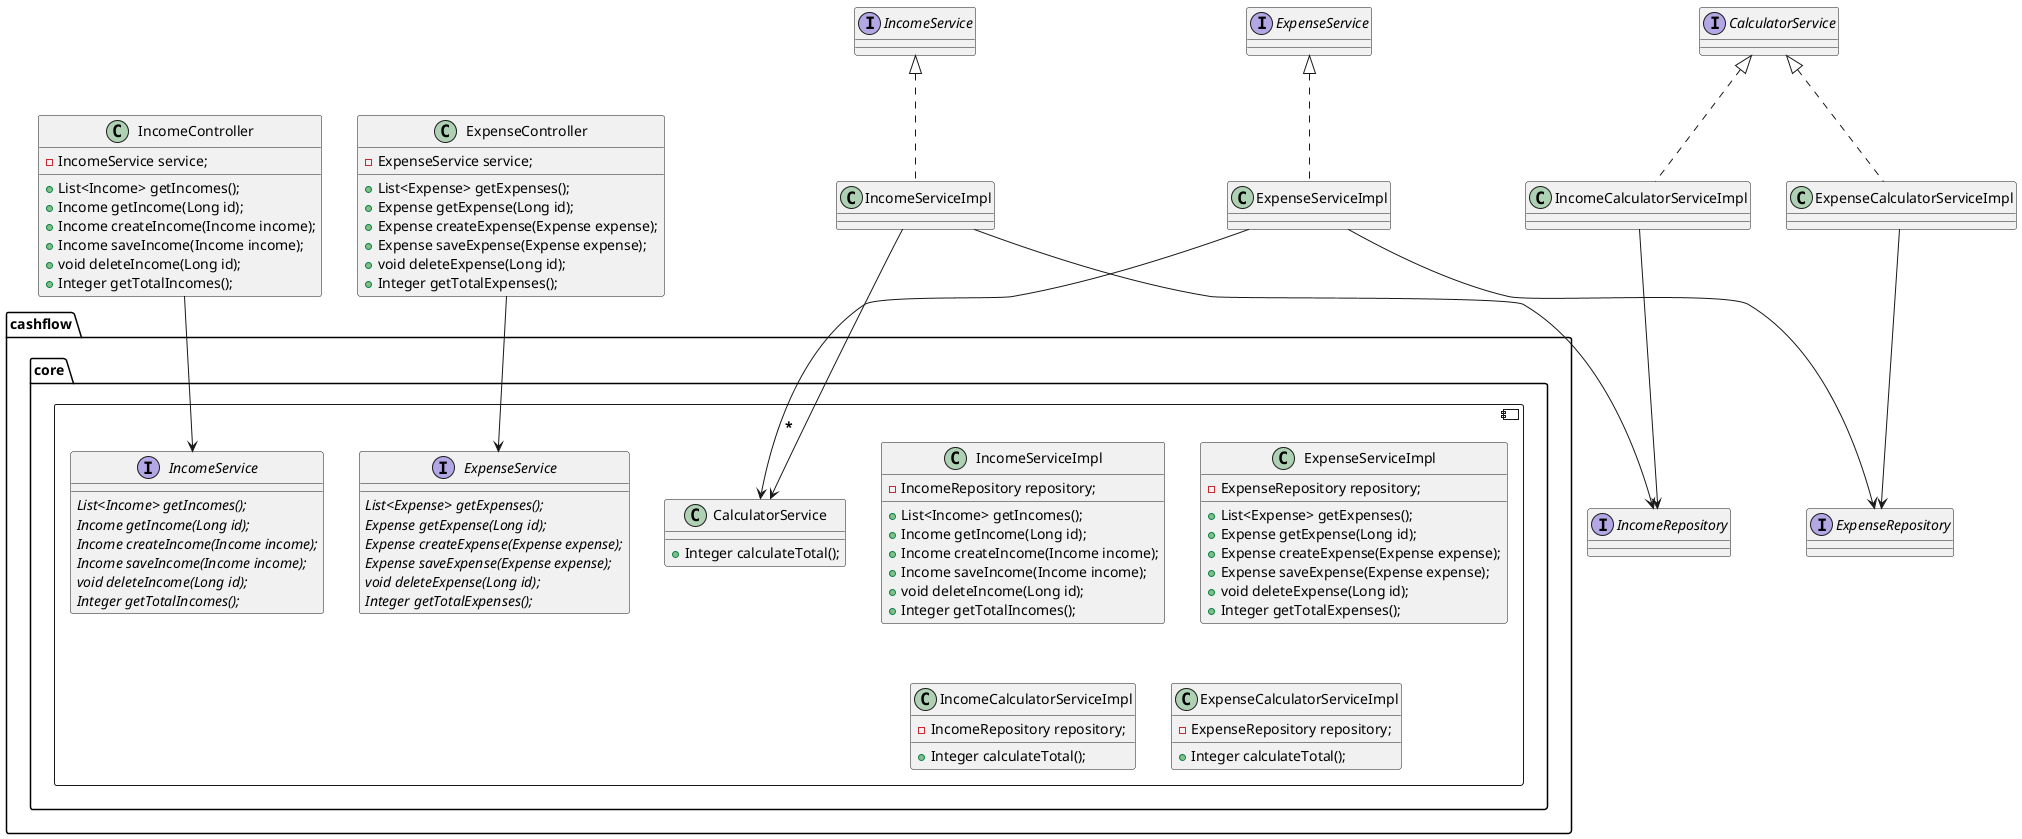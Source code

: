 @startuml
interface IncomeRepository{
}

interface ExpenseRepository{
}

class IncomeController {
    - IncomeService service;
    + List<Income> getIncomes();
    + Income getIncome(Long id);
    + Income createIncome(Income income);
    + Income saveIncome(Income income);
    + void deleteIncome(Long id);
    + Integer getTotalIncomes();
}

class ExpenseController {
    - ExpenseService service;
    + List<Expense> getExpenses();
    + Expense getExpense(Long id);
    + Expense createExpense(Expense expense);
    + Expense saveExpense(Expense expense);
    + void deleteExpense(Long id);
    + Integer getTotalExpenses();
}

component cashflow.core.* {
class IncomeServiceImpl {
    - IncomeRepository repository;
    + List<Income> getIncomes();
    + Income getIncome(Long id);
    + Income createIncome(Income income);
    + Income saveIncome(Income income);
    + void deleteIncome(Long id);
    + Integer getTotalIncomes();
}

class ExpenseServiceImpl {
    - ExpenseRepository repository;
    + List<Expense> getExpenses();
    + Expense getExpense(Long id);
    + Expense createExpense(Expense expense);
    + Expense saveExpense(Expense expense);
    + void deleteExpense(Long id);
    + Integer getTotalExpenses();
}

interface IncomeService{
    {abstract} List<Income> getIncomes();
    {abstract} Income getIncome(Long id);
    {abstract} Income createIncome(Income income);
    {abstract} Income saveIncome(Income income);
    {abstract} void deleteIncome(Long id);
    {abstract} Integer getTotalIncomes();
}

interface ExpenseService{
    {abstract} List<Expense> getExpenses();
    {abstract} Expense getExpense(Long id);
    {abstract} Expense createExpense(Expense expense);
    {abstract} Expense saveExpense(Expense expense);
    {abstract} void deleteExpense(Long id);
    {abstract} Integer getTotalExpenses();
}

class CalculatorService {
    + Integer calculateTotal();
}

class IncomeCalculatorServiceImpl {
    - IncomeRepository repository;
    + Integer calculateTotal();
}

class ExpenseCalculatorServiceImpl {
    - ExpenseRepository repository;
    + Integer calculateTotal();
}
}

IncomeController --> IncomeService
ExpenseController --> ExpenseService
class IncomeServiceImpl implements IncomeService
class ExpenseServiceImpl implements ExpenseService
IncomeServiceImpl --> IncomeRepository
ExpenseServiceImpl --> ExpenseRepository
IncomeServiceImpl --> CalculatorService
ExpenseServiceImpl --> CalculatorService
class IncomeCalculatorServiceImpl implements CalculatorService
class ExpenseCalculatorServiceImpl implements CalculatorService
IncomeCalculatorServiceImpl --> IncomeRepository
ExpenseCalculatorServiceImpl --> ExpenseRepository
@enduml




